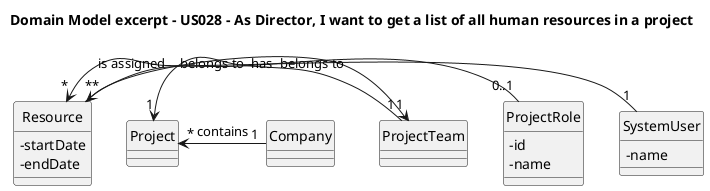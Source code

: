 @startuml
'https://plantuml.com/class-diagram

skinparam classAttributeIconSize 0
hide circle

title Domain Model excerpt - US028 - As Director, I want to get a list of all human resources in a project

together {
class Company{
}
class Project{
}
}
together {
class ProjectTeam{
}
together {
class Resource{
-startDate
-endDate
}
class SystemUser{
-name
}
class ProjectRole{
-id
-name
}


Company "1" -left-> "*" Project: contains
Project "1" <-right- "1" ProjectTeam: belongs to

ProjectTeam "1" <-- "*" Resource: belongs to
Resource "*" <-right- "1" SystemUser: is assigned
ProjectRole "0..1" -left-> "*" Resource: has
@enduml